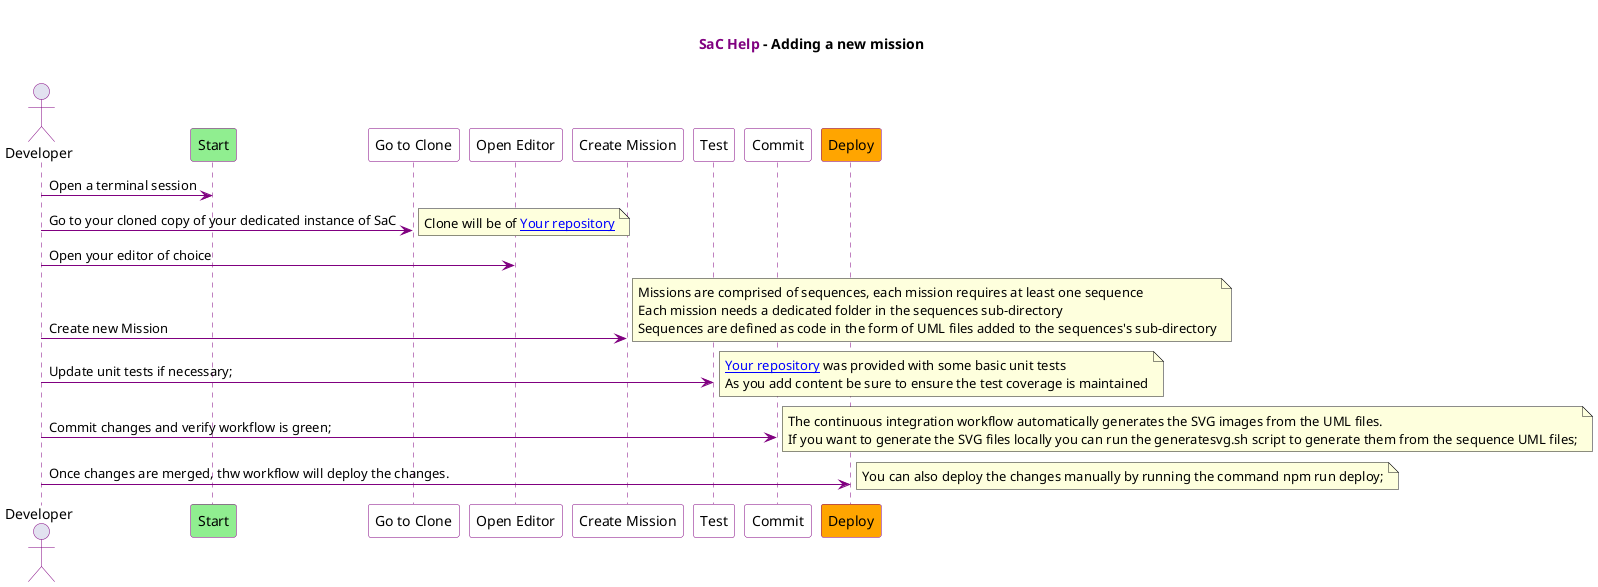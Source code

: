 @startuml

title

  <font color=purple><b>SaC Help</b></font> - Adding a new mission

end title

skinparam sequenceArrowColor Purple
skinparam sequenceParticipantBorderColor Purple
skinparam sequenceActorBorderColor Purple
skinparam sequenceLifeLineBorderColor Purple
actor Developer
participant "Start" as A #lightGreen
participant "Go to Clone" as B #white
participant "Open Editor" as C #white
participant "Create Mission" as D #white
participant "Test" as E #white
participant "Commit" as F #white
participant "Deploy" as G #orange


Developer -> A: Open a terminal session
Developer -> B: Go to your cloned copy of your dedicated instance of SaC
note right
   Clone will be of [[https://github.com/your_organization/your_repository{Right click to open in a new window or a new tab} Your repository]]
end note
Developer -> C: Open your editor of choice
Developer -> D: Create new Mission
note right
  Missions are defined in mission.json file in the src folder.
end note
note right
  Missions are comprised of sequences, each mission requires at least one sequence
  Each mission needs a dedicated folder in the sequences sub-directory
  Sequences are defined as code in the form of UML files added to the sequences's sub-directory
end note
Developer -> E: Update unit tests if necessary;
note right
  [[https://github.com/your_organization/your_repository{Right click to open in a new window or a new tab} Your repository]] was provided with some basic unit tests
  As you add content be sure to ensure the test coverage is maintained
end note
Developer -> F: Commit changes and verify workflow is green;
note right
  The continuous integration workflow automatically generates the SVG images from the UML files.
  If you want to generate the SVG files locally you can run the generatesvg.sh script to generate them from the sequence UML files;
end note
Developer -> G: Once changes are merged, thw workflow will deploy the changes.
note right
  You can also deploy the changes manually by running the command npm run deploy;
end note
@enduml